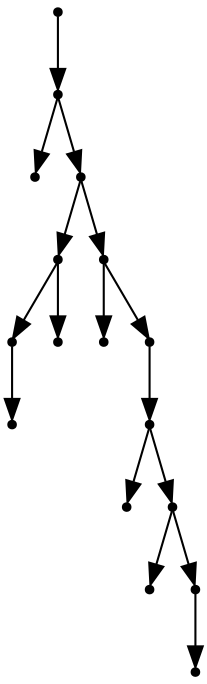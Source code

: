 digraph {
  16 [shape=point];
  15 [shape=point];
  0 [shape=point];
  14 [shape=point];
  4 [shape=point];
  2 [shape=point];
  1 [shape=point];
  3 [shape=point];
  13 [shape=point];
  5 [shape=point];
  12 [shape=point];
  11 [shape=point];
  6 [shape=point];
  10 [shape=point];
  7 [shape=point];
  9 [shape=point];
  8 [shape=point];
16 -> 15;
15 -> 0;
15 -> 14;
14 -> 4;
4 -> 2;
2 -> 1;
4 -> 3;
14 -> 13;
13 -> 5;
13 -> 12;
12 -> 11;
11 -> 6;
11 -> 10;
10 -> 7;
10 -> 9;
9 -> 8;
}
